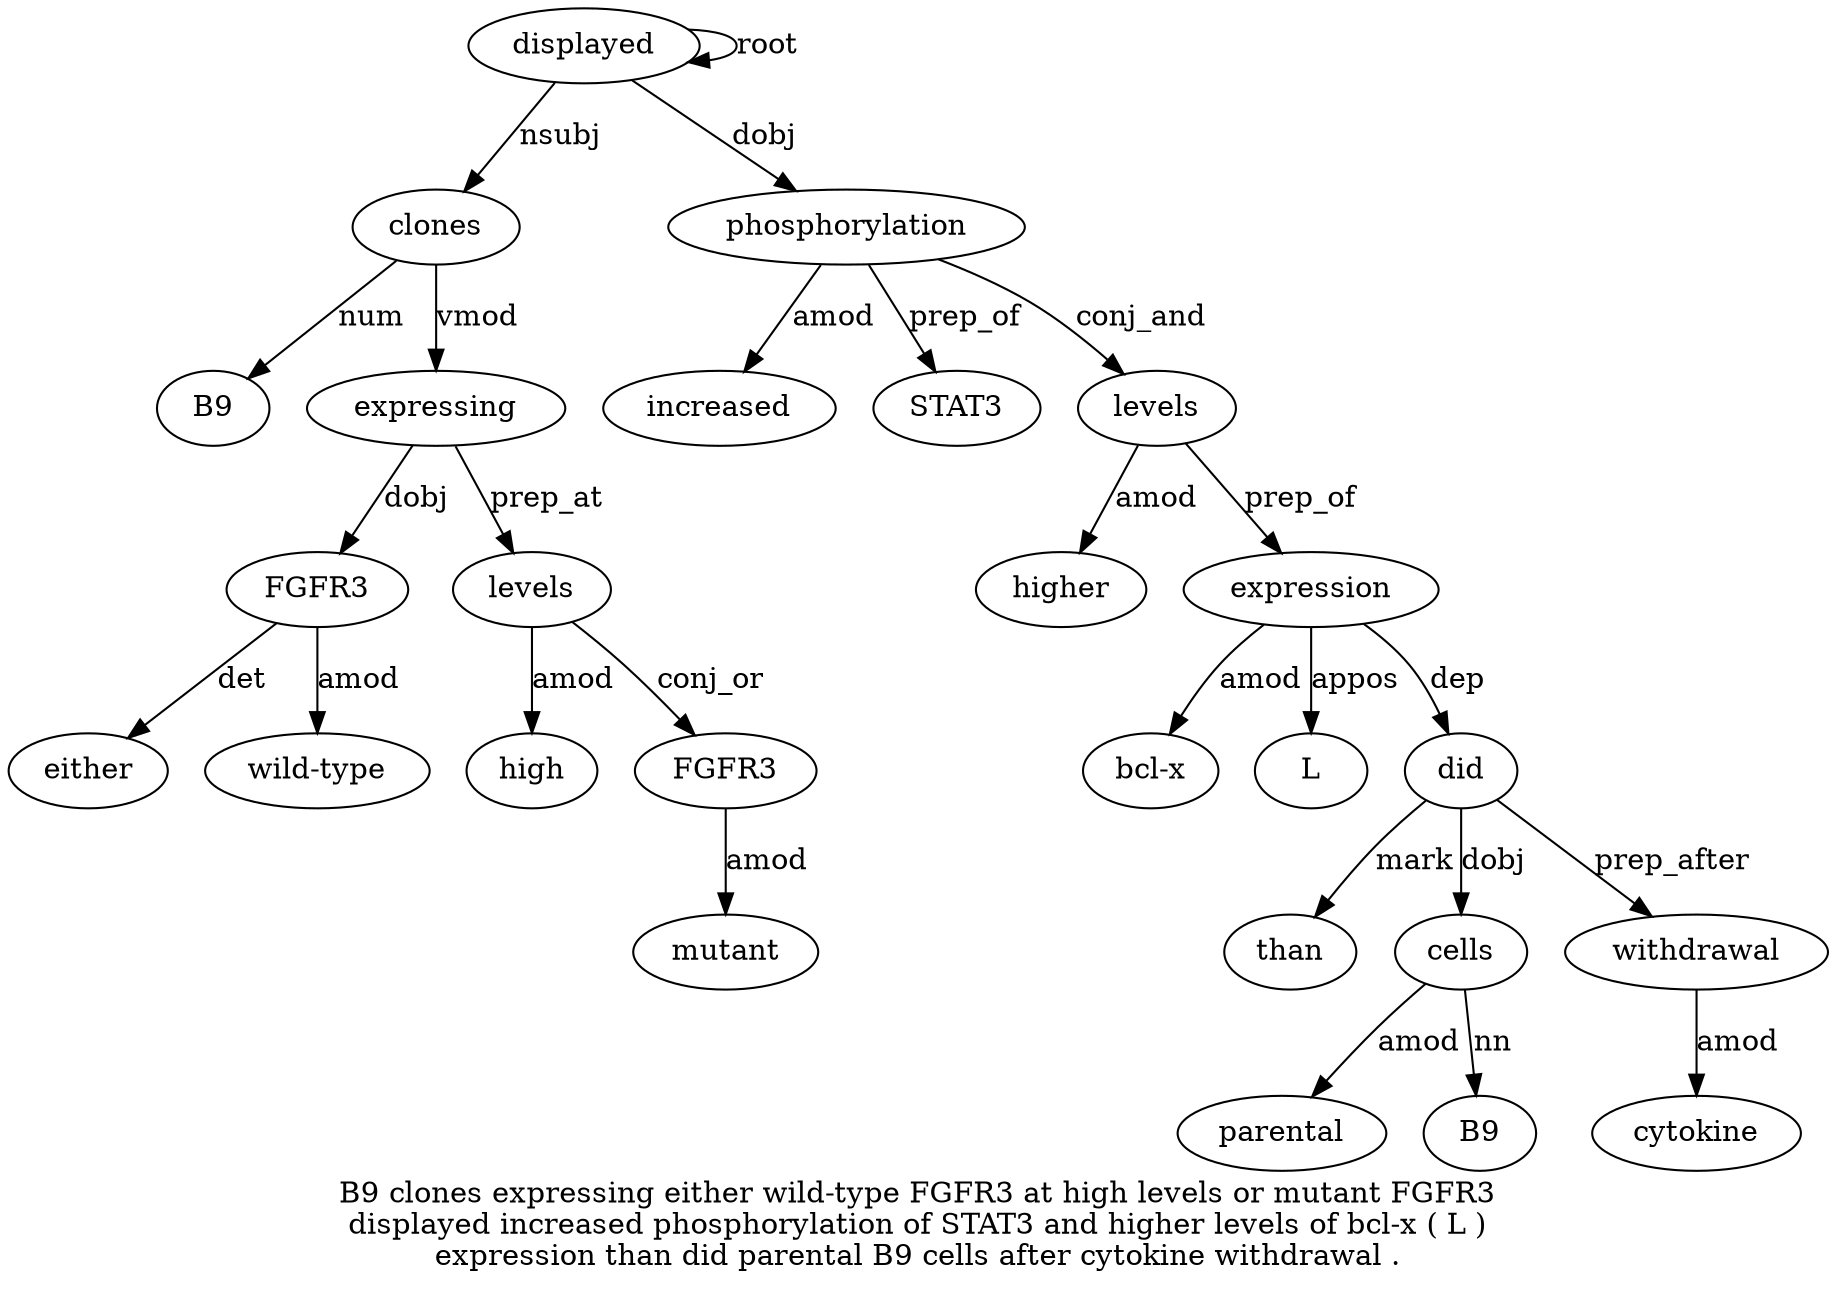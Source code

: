 digraph "B9 clones expressing either wild-type FGFR3 at high levels or mutant FGFR3 displayed increased phosphorylation of STAT3 and higher levels of bcl-x ( L ) expression than did parental B9 cells after cytokine withdrawal ." {
label="B9 clones expressing either wild-type FGFR3 at high levels or mutant FGFR3
displayed increased phosphorylation of STAT3 and higher levels of bcl-x ( L )
expression than did parental B9 cells after cytokine withdrawal .";
clones2 [style=filled, fillcolor=white, label=clones];
B91 [style=filled, fillcolor=white, label=B9];
clones2 -> B91  [label=num];
displayed13 [style=filled, fillcolor=white, label=displayed];
displayed13 -> clones2  [label=nsubj];
expressing3 [style=filled, fillcolor=white, label=expressing];
clones2 -> expressing3  [label=vmod];
FGFR36 [style=filled, fillcolor=white, label=FGFR3];
either4 [style=filled, fillcolor=white, label=either];
FGFR36 -> either4  [label=det];
"wild-type5" [style=filled, fillcolor=white, label="wild-type"];
FGFR36 -> "wild-type5"  [label=amod];
expressing3 -> FGFR36  [label=dobj];
levels9 [style=filled, fillcolor=white, label=levels];
high8 [style=filled, fillcolor=white, label=high];
levels9 -> high8  [label=amod];
expressing3 -> levels9  [label=prep_at];
FGFR312 [style=filled, fillcolor=white, label=FGFR3];
mutant11 [style=filled, fillcolor=white, label=mutant];
FGFR312 -> mutant11  [label=amod];
levels9 -> FGFR312  [label=conj_or];
displayed13 -> displayed13  [label=root];
phosphorylation15 [style=filled, fillcolor=white, label=phosphorylation];
increased14 [style=filled, fillcolor=white, label=increased];
phosphorylation15 -> increased14  [label=amod];
displayed13 -> phosphorylation15  [label=dobj];
STAT317 [style=filled, fillcolor=white, label=STAT3];
phosphorylation15 -> STAT317  [label=prep_of];
levels20 [style=filled, fillcolor=white, label=levels];
higher19 [style=filled, fillcolor=white, label=higher];
levels20 -> higher19  [label=amod];
phosphorylation15 -> levels20  [label=conj_and];
expression26 [style=filled, fillcolor=white, label=expression];
"bcl-x22" [style=filled, fillcolor=white, label="bcl-x"];
expression26 -> "bcl-x22"  [label=amod];
L24 [style=filled, fillcolor=white, label=L];
expression26 -> L24  [label=appos];
levels20 -> expression26  [label=prep_of];
did28 [style=filled, fillcolor=white, label=did];
than27 [style=filled, fillcolor=white, label=than];
did28 -> than27  [label=mark];
expression26 -> did28  [label=dep];
cells31 [style=filled, fillcolor=white, label=cells];
parental29 [style=filled, fillcolor=white, label=parental];
cells31 -> parental29  [label=amod];
B930 [style=filled, fillcolor=white, label=B9];
cells31 -> B930  [label=nn];
did28 -> cells31  [label=dobj];
withdrawal34 [style=filled, fillcolor=white, label=withdrawal];
cytokine33 [style=filled, fillcolor=white, label=cytokine];
withdrawal34 -> cytokine33  [label=amod];
did28 -> withdrawal34  [label=prep_after];
}
